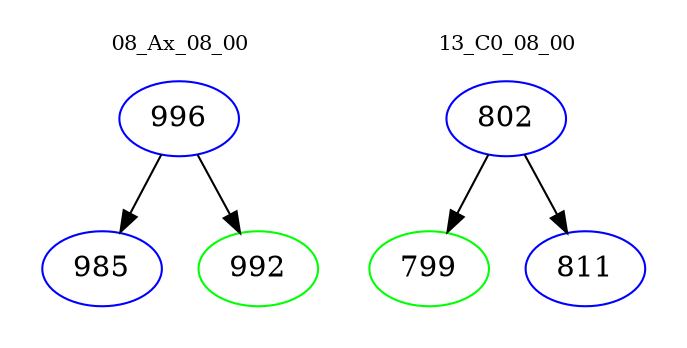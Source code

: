 digraph{
subgraph cluster_0 {
color = white
label = "08_Ax_08_00";
fontsize=10;
T0_996 [label="996", color="blue"]
T0_996 -> T0_985 [color="black"]
T0_985 [label="985", color="blue"]
T0_996 -> T0_992 [color="black"]
T0_992 [label="992", color="green"]
}
subgraph cluster_1 {
color = white
label = "13_C0_08_00";
fontsize=10;
T1_802 [label="802", color="blue"]
T1_802 -> T1_799 [color="black"]
T1_799 [label="799", color="green"]
T1_802 -> T1_811 [color="black"]
T1_811 [label="811", color="blue"]
}
}
